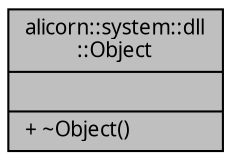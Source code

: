digraph "alicorn::system::dll::Object"
{
 // INTERACTIVE_SVG=YES
  edge [fontname="Verdana",fontsize="10",labelfontname="Verdana",labelfontsize="10"];
  node [fontname="Verdana",fontsize="10",shape=record];
  Node1 [label="{alicorn::system::dll\l::Object\n||+ ~Object()\l}",height=0.2,width=0.4,color="black", fillcolor="grey75", style="filled", fontcolor="black"];
}
